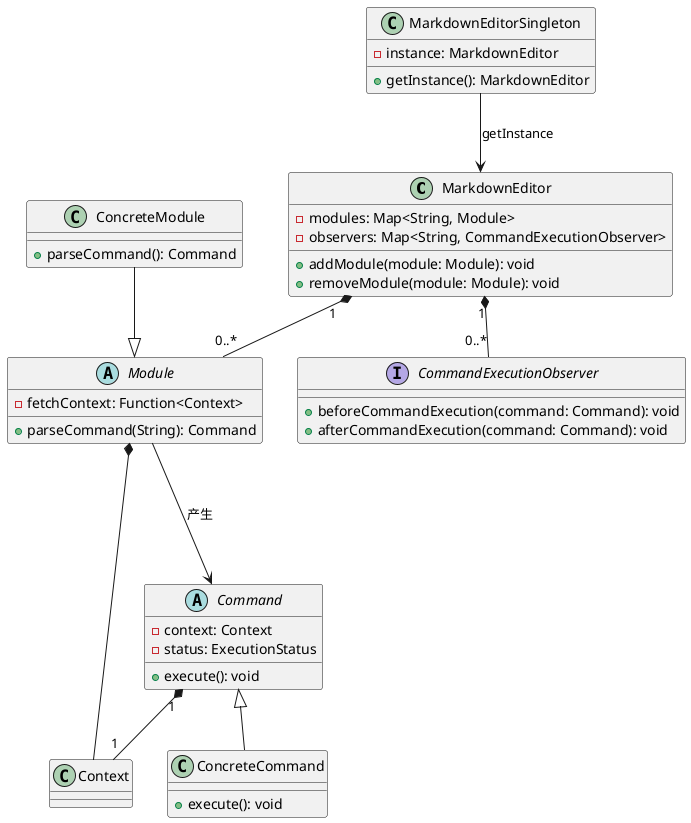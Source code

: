 @startuml main-small
class MarkdownEditor {
  - modules: Map<String, Module>
  - observers: Map<String, CommandExecutionObserver>
  + addModule(module: Module): void
  + removeModule(module: Module): void
}

interface CommandExecutionObserver {
  + beforeCommandExecution(command: Command): void
  + afterCommandExecution(command: Command): void
}

class MarkdownEditorSingleton {
  - instance: MarkdownEditor
  + getInstance(): MarkdownEditor
}

abstract class Module {
  - fetchContext: Function<Context>
  + parseCommand(String): Command
}

class ConcreteModule {
  + parseCommand(): Command
}

class Context {
}

abstract class Command {
  - context: Context
  - status: ExecutionStatus
  + execute(): void
}

class ConcreteCommand {
  + execute(): void
}

MarkdownEditorSingleton --> MarkdownEditor :getInstance
MarkdownEditor "1" *-- "0..*" Module
MarkdownEditor "1" *-- "0..*" CommandExecutionObserver
Module *-- Context
Command "1" *-- "1" Context
Module ---> Command :产生
ConcreteModule --|> Module
Command <|-- ConcreteCommand

@enduml